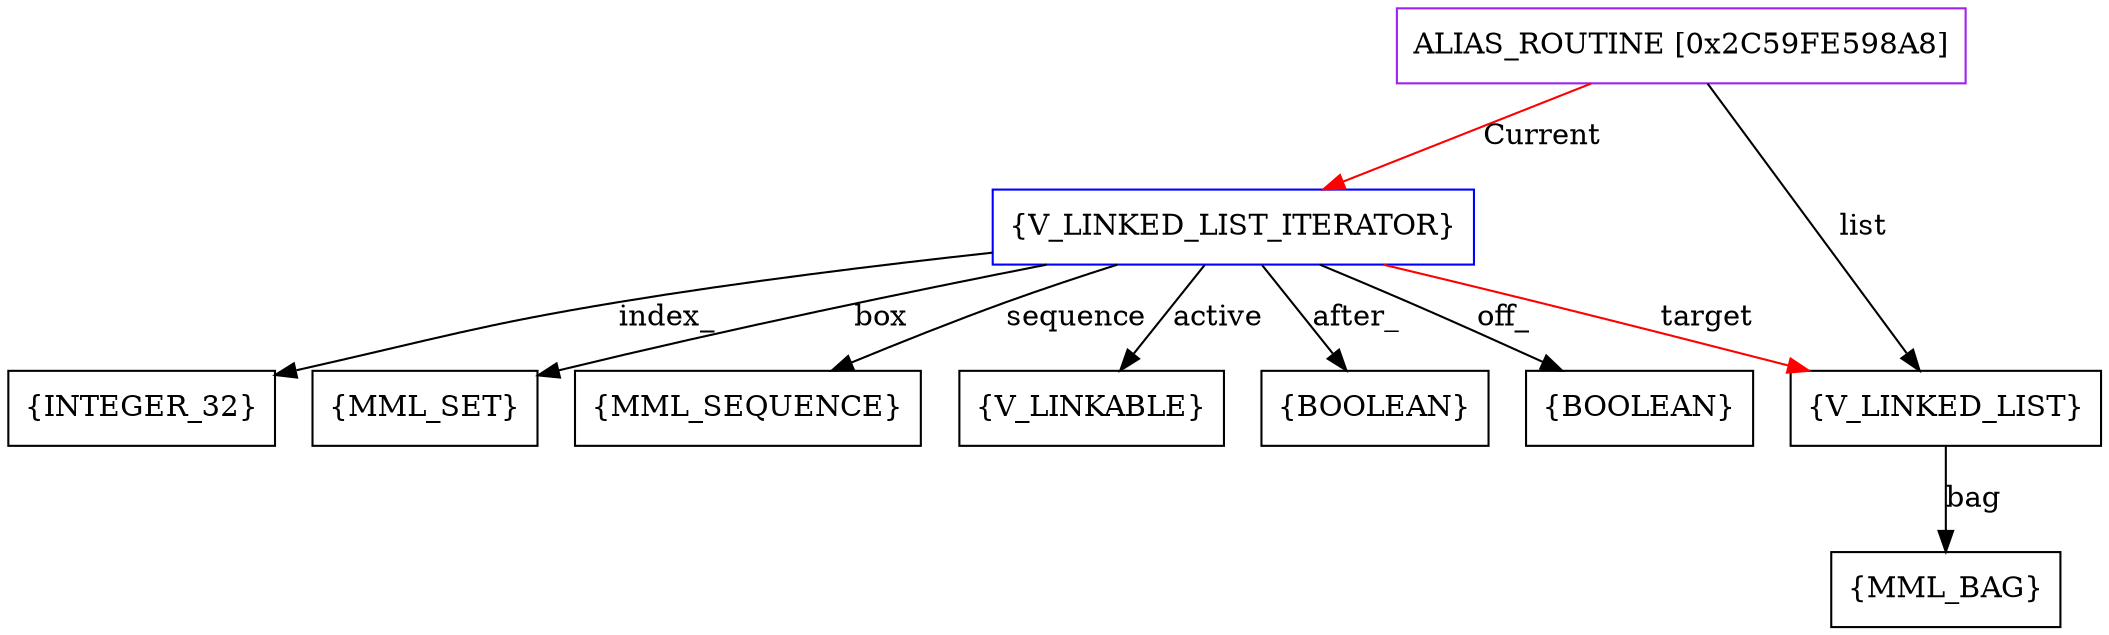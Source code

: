 digraph g {
	node [shape=box]
	b1[color=purple label=<ALIAS_ROUTINE [0x2C59FE598A8]>]
	b2[color=blue label=<{V_LINKED_LIST_ITERATOR}>]
	b3[label=<{BOOLEAN}>]
	b4[label=<{INTEGER_32}>]
	b5[label=<{MML_SET}>]
	b6[label=<{MML_SEQUENCE}>]
	b7[label=<{V_LINKED_LIST}>]
	b8[label=<{MML_BAG}>]
	b9[label=<{V_LINKABLE}>]
	b10[label=<{BOOLEAN}>]
	b1->b2[color=red label=<Current>]
	b2->b3[label=<off_>]
	b2->b4[label=<index_>]
	b2->b5[label=<box>]
	b2->b6[label=<sequence>]
	b2->b7[color=red label=<target>]
	b7->b8[label=<bag>]
	b2->b9[label=<active>]
	b2->b10[label=<after_>]
	b1->b7[label=<list>]
}
